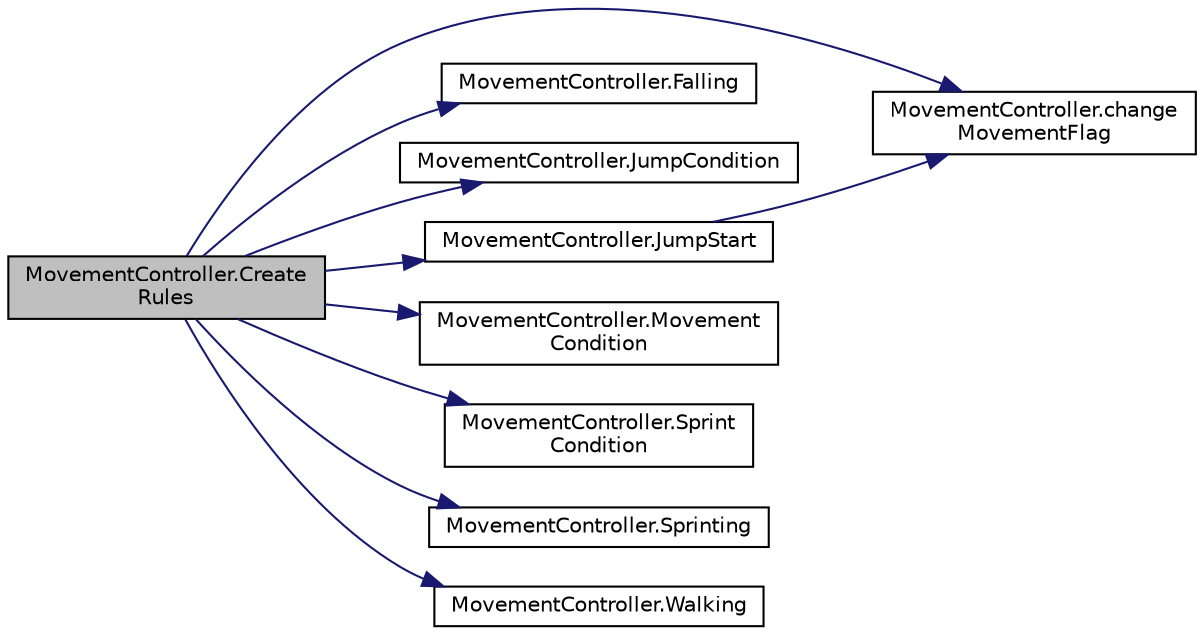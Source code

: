 digraph "MovementController.CreateRules"
{
 // INTERACTIVE_SVG=YES
 // LATEX_PDF_SIZE
  edge [fontname="Helvetica",fontsize="10",labelfontname="Helvetica",labelfontsize="10"];
  node [fontname="Helvetica",fontsize="10",shape=record];
  rankdir="LR";
  Node1 [label="MovementController.Create\lRules",height=0.2,width=0.4,color="black", fillcolor="grey75", style="filled", fontcolor="black",tooltip=" "];
  Node1 -> Node2 [color="midnightblue",fontsize="10",style="solid",fontname="Helvetica"];
  Node2 [label="MovementController.change\lMovementFlag",height=0.2,width=0.4,color="black", fillcolor="white", style="filled",URL="$class_movement_controller.html#a2f34c747c9e6c68c194a7c2162293227",tooltip=" "];
  Node1 -> Node3 [color="midnightblue",fontsize="10",style="solid",fontname="Helvetica"];
  Node3 [label="MovementController.Falling",height=0.2,width=0.4,color="black", fillcolor="white", style="filled",URL="$class_movement_controller.html#a14ceaca8cf0a9dac9d2039eb12f168ea",tooltip=" "];
  Node1 -> Node4 [color="midnightblue",fontsize="10",style="solid",fontname="Helvetica"];
  Node4 [label="MovementController.JumpCondition",height=0.2,width=0.4,color="black", fillcolor="white", style="filled",URL="$class_movement_controller.html#a3a9dfca795faf7c2a9717464b0f4a2b9",tooltip=" "];
  Node1 -> Node5 [color="midnightblue",fontsize="10",style="solid",fontname="Helvetica"];
  Node5 [label="MovementController.JumpStart",height=0.2,width=0.4,color="black", fillcolor="white", style="filled",URL="$class_movement_controller.html#a90eb15a5cd2a2726c665328f0c49a40f",tooltip=" "];
  Node5 -> Node2 [color="midnightblue",fontsize="10",style="solid",fontname="Helvetica"];
  Node1 -> Node6 [color="midnightblue",fontsize="10",style="solid",fontname="Helvetica"];
  Node6 [label="MovementController.Movement\lCondition",height=0.2,width=0.4,color="black", fillcolor="white", style="filled",URL="$class_movement_controller.html#a4d695a6393b088f44316ae7433f73584",tooltip=" "];
  Node1 -> Node7 [color="midnightblue",fontsize="10",style="solid",fontname="Helvetica"];
  Node7 [label="MovementController.Sprint\lCondition",height=0.2,width=0.4,color="black", fillcolor="white", style="filled",URL="$class_movement_controller.html#a7f29e73c2215f33e29dd89a14337338c",tooltip=" "];
  Node1 -> Node8 [color="midnightblue",fontsize="10",style="solid",fontname="Helvetica"];
  Node8 [label="MovementController.Sprinting",height=0.2,width=0.4,color="black", fillcolor="white", style="filled",URL="$class_movement_controller.html#a67c34ab4a912bec0b0aaf93ab304204a",tooltip=" "];
  Node1 -> Node9 [color="midnightblue",fontsize="10",style="solid",fontname="Helvetica"];
  Node9 [label="MovementController.Walking",height=0.2,width=0.4,color="black", fillcolor="white", style="filled",URL="$class_movement_controller.html#a4a64257d241520339cad8179ee773b99",tooltip=" "];
}
